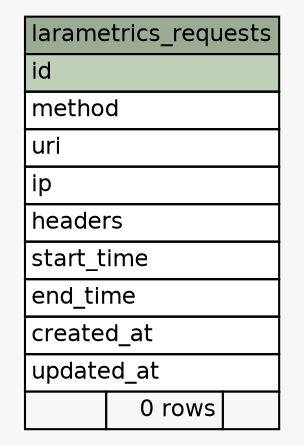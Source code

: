// dot 2.40.1 on Linux 5.0.0-23-generic
// SchemaSpy rev 590
digraph "larametrics_requests" {
  graph [
    rankdir="RL"
    bgcolor="#f7f7f7"
    nodesep="0.18"
    ranksep="0.46"
    fontname="Helvetica"
    fontsize="11"
  ];
  node [
    fontname="Helvetica"
    fontsize="11"
    shape="plaintext"
  ];
  edge [
    arrowsize="0.8"
  ];
  "larametrics_requests" [
    label=<
    <TABLE BORDER="0" CELLBORDER="1" CELLSPACING="0" BGCOLOR="#ffffff">
      <TR><TD COLSPAN="3" BGCOLOR="#9bab96" ALIGN="CENTER">larametrics_requests</TD></TR>
      <TR><TD PORT="id" COLSPAN="3" BGCOLOR="#bed1b8" ALIGN="LEFT">id</TD></TR>
      <TR><TD PORT="method" COLSPAN="3" ALIGN="LEFT">method</TD></TR>
      <TR><TD PORT="uri" COLSPAN="3" ALIGN="LEFT">uri</TD></TR>
      <TR><TD PORT="ip" COLSPAN="3" ALIGN="LEFT">ip</TD></TR>
      <TR><TD PORT="headers" COLSPAN="3" ALIGN="LEFT">headers</TD></TR>
      <TR><TD PORT="start_time" COLSPAN="3" ALIGN="LEFT">start_time</TD></TR>
      <TR><TD PORT="end_time" COLSPAN="3" ALIGN="LEFT">end_time</TD></TR>
      <TR><TD PORT="created_at" COLSPAN="3" ALIGN="LEFT">created_at</TD></TR>
      <TR><TD PORT="updated_at" COLSPAN="3" ALIGN="LEFT">updated_at</TD></TR>
      <TR><TD ALIGN="LEFT" BGCOLOR="#f7f7f7">  </TD><TD ALIGN="RIGHT" BGCOLOR="#f7f7f7">0 rows</TD><TD ALIGN="RIGHT" BGCOLOR="#f7f7f7">  </TD></TR>
    </TABLE>>
    URL="tables/larametrics_requests.html"
    tooltip="larametrics_requests"
  ];
}

